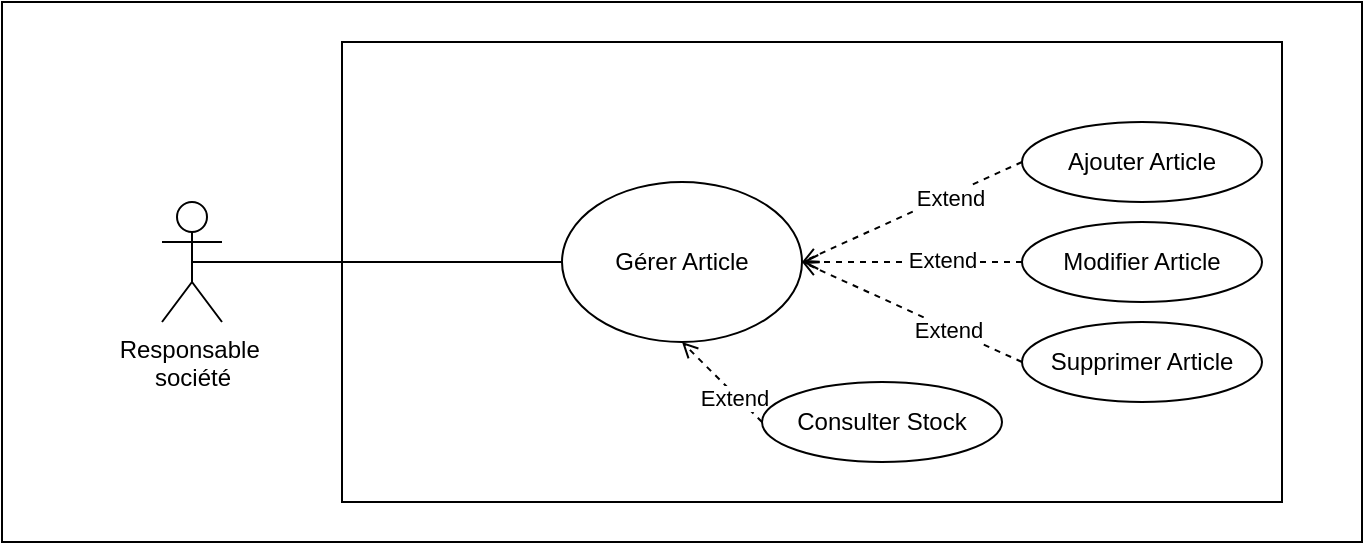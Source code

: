 <mxfile version="21.3.5" type="github">
  <diagram name="Page-1" id="_8wl95QI9b75BfUd_FfB">
    <mxGraphModel dx="1707" dy="446" grid="1" gridSize="10" guides="1" tooltips="1" connect="1" arrows="1" fold="1" page="1" pageScale="1" pageWidth="827" pageHeight="1169" math="0" shadow="0">
      <root>
        <mxCell id="0" />
        <mxCell id="1" parent="0" />
        <mxCell id="jihVwkUnpnv333PbTvo--1" value="" style="rounded=0;whiteSpace=wrap;html=1;" vertex="1" parent="1">
          <mxGeometry x="-20" y="140" width="680" height="270" as="geometry" />
        </mxCell>
        <mxCell id="jihVwkUnpnv333PbTvo--2" value="" style="rounded=0;whiteSpace=wrap;html=1;" vertex="1" parent="1">
          <mxGeometry x="150" y="160" width="470" height="230" as="geometry" />
        </mxCell>
        <mxCell id="jihVwkUnpnv333PbTvo--3" style="rounded=0;orthogonalLoop=1;jettySize=auto;html=1;exitX=0.5;exitY=0.5;exitDx=0;exitDy=0;exitPerimeter=0;entryX=0;entryY=0.5;entryDx=0;entryDy=0;endArrow=none;endFill=0;" edge="1" parent="1" source="jihVwkUnpnv333PbTvo--4" target="jihVwkUnpnv333PbTvo--5">
          <mxGeometry relative="1" as="geometry">
            <mxPoint x="260" y="120" as="targetPoint" />
          </mxGeometry>
        </mxCell>
        <mxCell id="jihVwkUnpnv333PbTvo--4" value="Responsable&amp;nbsp;&lt;br&gt;société" style="shape=umlActor;verticalLabelPosition=bottom;verticalAlign=top;html=1;outlineConnect=0;" vertex="1" parent="1">
          <mxGeometry x="60" y="240" width="30" height="60" as="geometry" />
        </mxCell>
        <mxCell id="jihVwkUnpnv333PbTvo--5" value="Gérer Article" style="ellipse;whiteSpace=wrap;html=1;" vertex="1" parent="1">
          <mxGeometry x="260" y="230" width="120" height="80" as="geometry" />
        </mxCell>
        <mxCell id="jihVwkUnpnv333PbTvo--6" style="rounded=0;orthogonalLoop=1;jettySize=auto;html=1;exitX=0;exitY=0.5;exitDx=0;exitDy=0;entryX=1;entryY=0.5;entryDx=0;entryDy=0;dashed=1;endArrow=open;endFill=0;" edge="1" parent="1" source="jihVwkUnpnv333PbTvo--8" target="jihVwkUnpnv333PbTvo--5">
          <mxGeometry relative="1" as="geometry" />
        </mxCell>
        <mxCell id="jihVwkUnpnv333PbTvo--7" value="Extend" style="edgeLabel;html=1;align=center;verticalAlign=middle;resizable=0;points=[];" vertex="1" connectable="0" parent="jihVwkUnpnv333PbTvo--6">
          <mxGeometry x="-0.329" y="1" relative="1" as="geometry">
            <mxPoint as="offset" />
          </mxGeometry>
        </mxCell>
        <mxCell id="jihVwkUnpnv333PbTvo--8" value="Ajouter Article" style="ellipse;whiteSpace=wrap;html=1;" vertex="1" parent="1">
          <mxGeometry x="490" y="200" width="120" height="40" as="geometry" />
        </mxCell>
        <mxCell id="jihVwkUnpnv333PbTvo--9" style="rounded=0;orthogonalLoop=1;jettySize=auto;html=1;exitX=0;exitY=0.5;exitDx=0;exitDy=0;entryX=1;entryY=0.5;entryDx=0;entryDy=0;dashed=1;endArrow=open;endFill=0;" edge="1" parent="1" source="jihVwkUnpnv333PbTvo--11" target="jihVwkUnpnv333PbTvo--5">
          <mxGeometry relative="1" as="geometry">
            <mxPoint x="420" y="250" as="targetPoint" />
          </mxGeometry>
        </mxCell>
        <mxCell id="jihVwkUnpnv333PbTvo--10" value="Extend" style="edgeLabel;html=1;align=center;verticalAlign=middle;resizable=0;points=[];" vertex="1" connectable="0" parent="jihVwkUnpnv333PbTvo--9">
          <mxGeometry x="-0.273" y="-1" relative="1" as="geometry">
            <mxPoint as="offset" />
          </mxGeometry>
        </mxCell>
        <mxCell id="jihVwkUnpnv333PbTvo--11" value="Modifier Article" style="ellipse;whiteSpace=wrap;html=1;" vertex="1" parent="1">
          <mxGeometry x="490" y="250" width="120" height="40" as="geometry" />
        </mxCell>
        <mxCell id="jihVwkUnpnv333PbTvo--12" style="rounded=0;orthogonalLoop=1;jettySize=auto;html=1;exitX=0;exitY=0.5;exitDx=0;exitDy=0;entryX=1;entryY=0.5;entryDx=0;entryDy=0;dashed=1;endArrow=open;endFill=0;" edge="1" parent="1" source="jihVwkUnpnv333PbTvo--14" target="jihVwkUnpnv333PbTvo--5">
          <mxGeometry relative="1" as="geometry">
            <mxPoint x="420" y="250" as="targetPoint" />
          </mxGeometry>
        </mxCell>
        <mxCell id="jihVwkUnpnv333PbTvo--13" value="Extend" style="edgeLabel;html=1;align=center;verticalAlign=middle;resizable=0;points=[];" vertex="1" connectable="0" parent="jihVwkUnpnv333PbTvo--12">
          <mxGeometry x="-0.333" y="1" relative="1" as="geometry">
            <mxPoint as="offset" />
          </mxGeometry>
        </mxCell>
        <mxCell id="jihVwkUnpnv333PbTvo--14" value="Supprimer Article" style="ellipse;whiteSpace=wrap;html=1;" vertex="1" parent="1">
          <mxGeometry x="490" y="300" width="120" height="40" as="geometry" />
        </mxCell>
        <mxCell id="jihVwkUnpnv333PbTvo--15" style="rounded=0;orthogonalLoop=1;jettySize=auto;html=1;exitX=0;exitY=0.5;exitDx=0;exitDy=0;entryX=0.5;entryY=1;entryDx=0;entryDy=0;dashed=1;endArrow=open;endFill=0;" edge="1" parent="1" source="jihVwkUnpnv333PbTvo--17" target="jihVwkUnpnv333PbTvo--5">
          <mxGeometry relative="1" as="geometry">
            <mxPoint x="250" y="300" as="targetPoint" />
          </mxGeometry>
        </mxCell>
        <mxCell id="jihVwkUnpnv333PbTvo--16" value="Extend" style="edgeLabel;html=1;align=center;verticalAlign=middle;resizable=0;points=[];" vertex="1" connectable="0" parent="jihVwkUnpnv333PbTvo--15">
          <mxGeometry x="-0.333" y="1" relative="1" as="geometry">
            <mxPoint as="offset" />
          </mxGeometry>
        </mxCell>
        <mxCell id="jihVwkUnpnv333PbTvo--17" value="Consulter Stock" style="ellipse;whiteSpace=wrap;html=1;" vertex="1" parent="1">
          <mxGeometry x="360" y="330" width="120" height="40" as="geometry" />
        </mxCell>
      </root>
    </mxGraphModel>
  </diagram>
</mxfile>
